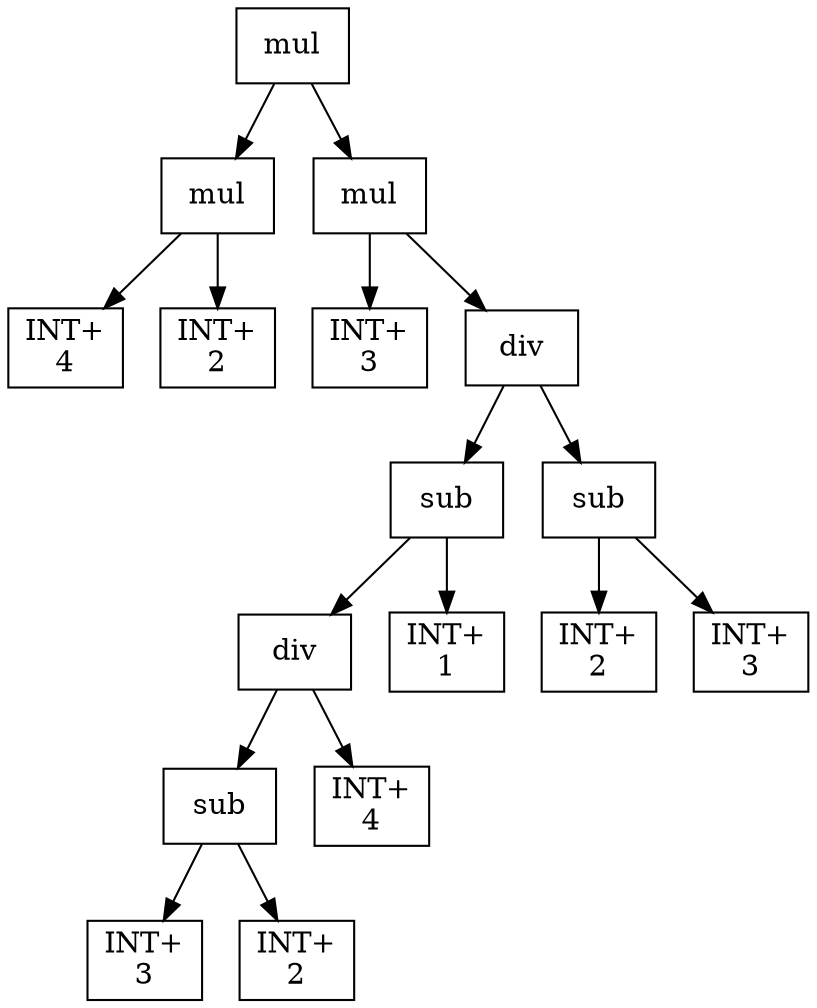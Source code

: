 digraph expr {
  node [shape=box];
  n1 [label="mul"];
  n2 [label="mul"];
  n3 [label="INT+\n4"];
  n4 [label="INT+\n2"];
  n2 -> n3;
  n2 -> n4;
  n5 [label="mul"];
  n6 [label="INT+\n3"];
  n7 [label="div"];
  n8 [label="sub"];
  n9 [label="div"];
  n10 [label="sub"];
  n11 [label="INT+\n3"];
  n12 [label="INT+\n2"];
  n10 -> n11;
  n10 -> n12;
  n13 [label="INT+\n4"];
  n9 -> n10;
  n9 -> n13;
  n14 [label="INT+\n1"];
  n8 -> n9;
  n8 -> n14;
  n15 [label="sub"];
  n16 [label="INT+\n2"];
  n17 [label="INT+\n3"];
  n15 -> n16;
  n15 -> n17;
  n7 -> n8;
  n7 -> n15;
  n5 -> n6;
  n5 -> n7;
  n1 -> n2;
  n1 -> n5;
}